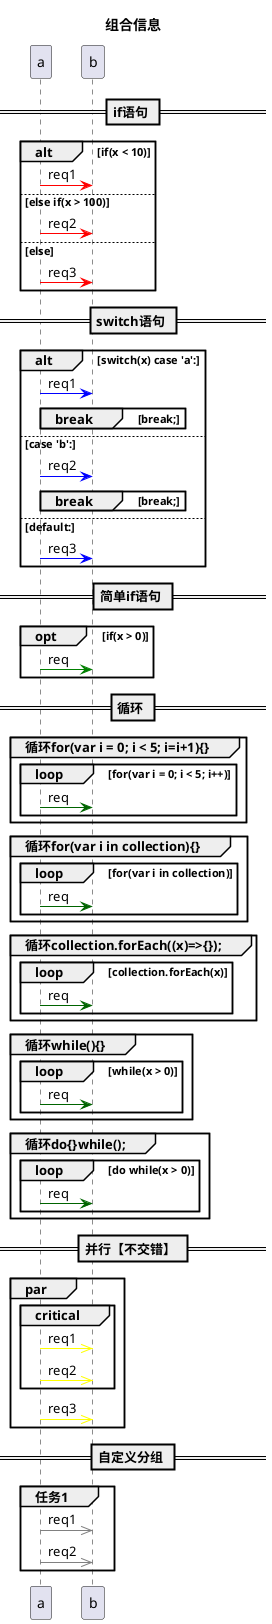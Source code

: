 @startuml tusd_composite_message
title 组合信息
== if语句 ==
alt if(x < 10)
a -[#red]> b: req1
else else if(x > 100) 
a -[#red]> b: req2
else else
a -[#red]> b: req3
end
== switch语句 ==
alt switch(x) case 'a':
a -[#blue]> b: req1
break break;
end
else case 'b':
a -[#blue]> b: req2
break break;
end
else default:
a -[#blue]> b: req3
end
== 简单if语句 ==
opt if(x > 0)
a -[#green]> b: req
end
== 循环 ==
group 循环for(var i = 0; i < 5; i=i+1){}
loop for(var i = 0; i < 5; i++)
a -[#DarkGreen]> b: req
end
end
group 循环for(var i in collection){}
loop for(var i in collection)
a -[#DarkGreen]> b: req
end
end
group 循环collection.forEach((x)=>{});
loop collection.forEach(x)
a -[#DarkGreen]> b: req
end
end
group 循环while(){}
loop while(x > 0)
a -[#DarkGreen]> b: req
end
end
group 循环do{}while();
loop do while(x > 0)
a -[#DarkGreen]> b: req
end
end
== 并行【不交错】 ==
par
Critical
a -[#Yellow]>> b: req1
a -[#Yellow]>> b: req2
end
a -[#Yellow]>> b: req3
end
== 自定义分组 ==
group 任务1
a -[#Gray]>> b: req1
a -[#Gray]>> b: req2
end
@enduml